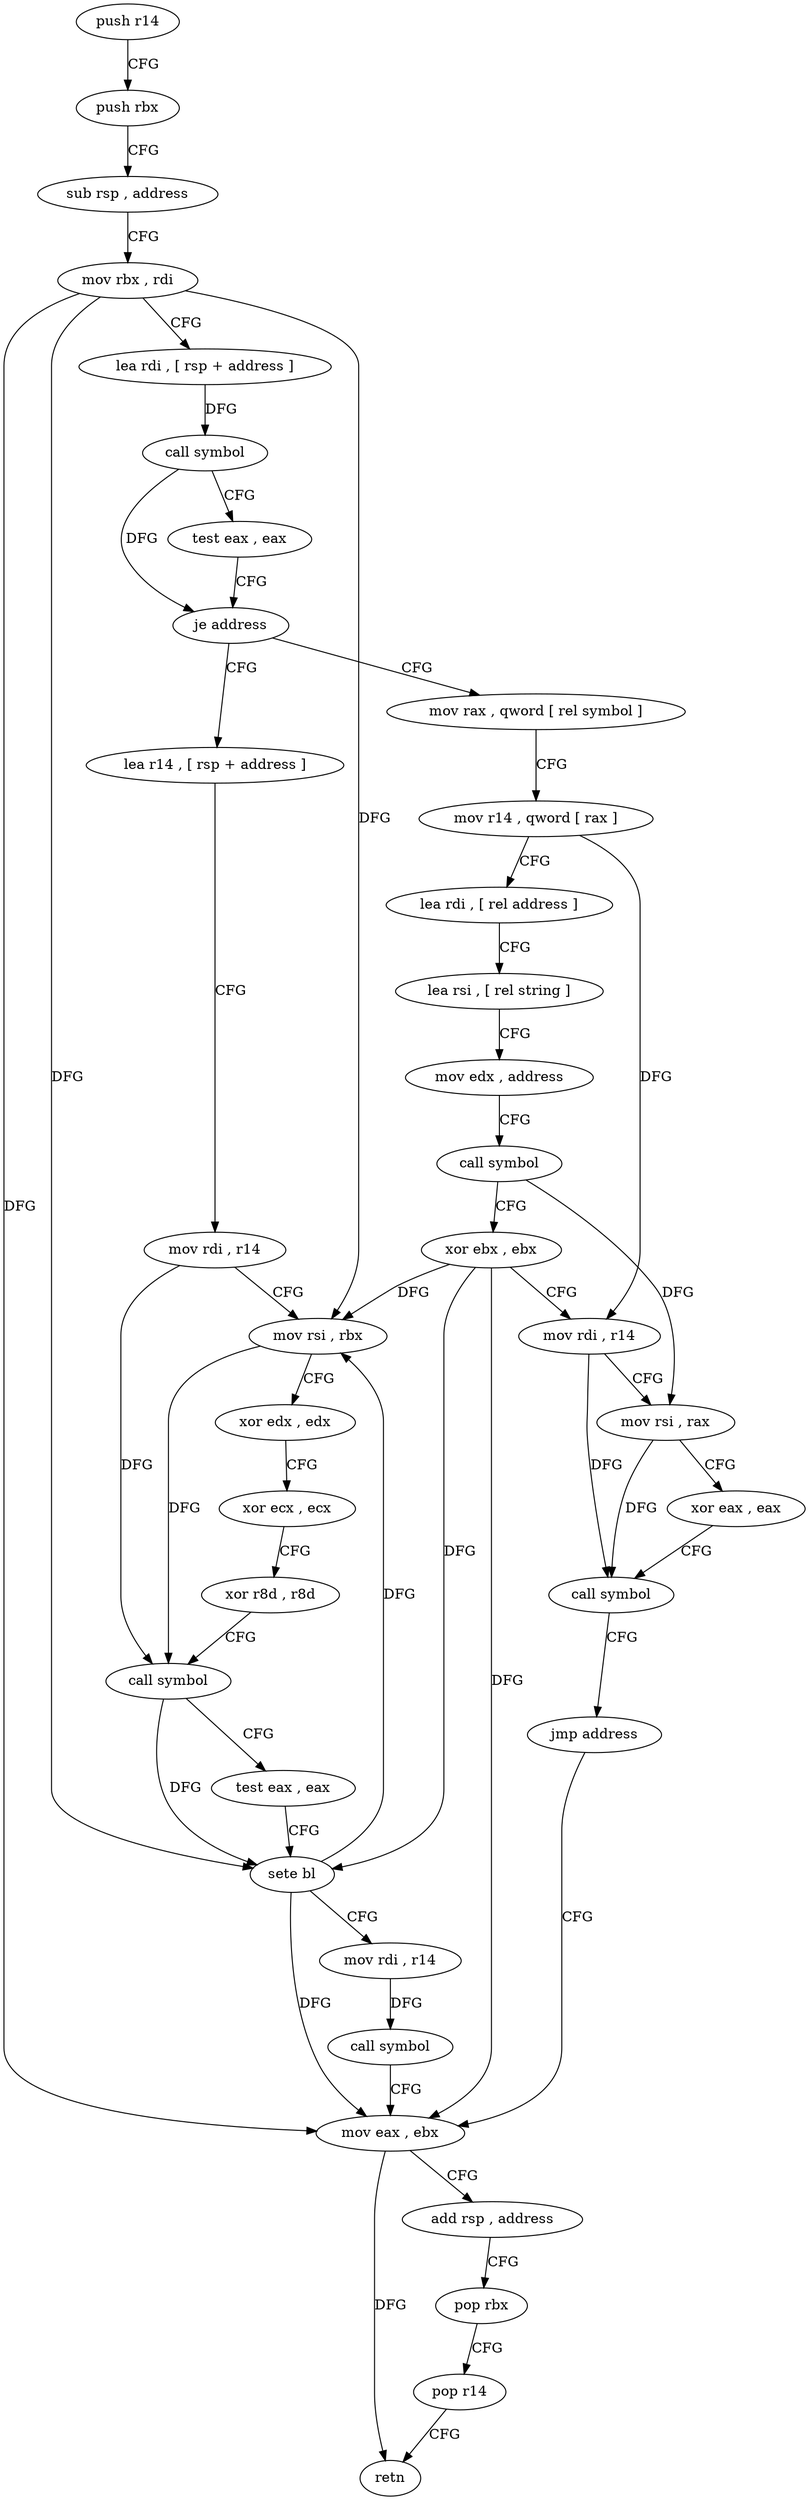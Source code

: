 digraph "func" {
"78496" [label = "push r14" ]
"78498" [label = "push rbx" ]
"78499" [label = "sub rsp , address" ]
"78503" [label = "mov rbx , rdi" ]
"78506" [label = "lea rdi , [ rsp + address ]" ]
"78511" [label = "call symbol" ]
"78516" [label = "test eax , eax" ]
"78518" [label = "je address" ]
"78571" [label = "lea r14 , [ rsp + address ]" ]
"78520" [label = "mov rax , qword [ rel symbol ]" ]
"78576" [label = "mov rdi , r14" ]
"78579" [label = "mov rsi , rbx" ]
"78582" [label = "xor edx , edx" ]
"78584" [label = "xor ecx , ecx" ]
"78586" [label = "xor r8d , r8d" ]
"78589" [label = "call symbol" ]
"78594" [label = "test eax , eax" ]
"78596" [label = "sete bl" ]
"78599" [label = "mov rdi , r14" ]
"78602" [label = "call symbol" ]
"78607" [label = "mov eax , ebx" ]
"78527" [label = "mov r14 , qword [ rax ]" ]
"78530" [label = "lea rdi , [ rel address ]" ]
"78537" [label = "lea rsi , [ rel string ]" ]
"78544" [label = "mov edx , address" ]
"78549" [label = "call symbol" ]
"78554" [label = "xor ebx , ebx" ]
"78556" [label = "mov rdi , r14" ]
"78559" [label = "mov rsi , rax" ]
"78562" [label = "xor eax , eax" ]
"78564" [label = "call symbol" ]
"78569" [label = "jmp address" ]
"78609" [label = "add rsp , address" ]
"78613" [label = "pop rbx" ]
"78614" [label = "pop r14" ]
"78616" [label = "retn" ]
"78496" -> "78498" [ label = "CFG" ]
"78498" -> "78499" [ label = "CFG" ]
"78499" -> "78503" [ label = "CFG" ]
"78503" -> "78506" [ label = "CFG" ]
"78503" -> "78579" [ label = "DFG" ]
"78503" -> "78596" [ label = "DFG" ]
"78503" -> "78607" [ label = "DFG" ]
"78506" -> "78511" [ label = "DFG" ]
"78511" -> "78516" [ label = "CFG" ]
"78511" -> "78518" [ label = "DFG" ]
"78516" -> "78518" [ label = "CFG" ]
"78518" -> "78571" [ label = "CFG" ]
"78518" -> "78520" [ label = "CFG" ]
"78571" -> "78576" [ label = "CFG" ]
"78520" -> "78527" [ label = "CFG" ]
"78576" -> "78579" [ label = "CFG" ]
"78576" -> "78589" [ label = "DFG" ]
"78579" -> "78582" [ label = "CFG" ]
"78579" -> "78589" [ label = "DFG" ]
"78582" -> "78584" [ label = "CFG" ]
"78584" -> "78586" [ label = "CFG" ]
"78586" -> "78589" [ label = "CFG" ]
"78589" -> "78594" [ label = "CFG" ]
"78589" -> "78596" [ label = "DFG" ]
"78594" -> "78596" [ label = "CFG" ]
"78596" -> "78599" [ label = "CFG" ]
"78596" -> "78579" [ label = "DFG" ]
"78596" -> "78607" [ label = "DFG" ]
"78599" -> "78602" [ label = "DFG" ]
"78602" -> "78607" [ label = "CFG" ]
"78607" -> "78609" [ label = "CFG" ]
"78607" -> "78616" [ label = "DFG" ]
"78527" -> "78530" [ label = "CFG" ]
"78527" -> "78556" [ label = "DFG" ]
"78530" -> "78537" [ label = "CFG" ]
"78537" -> "78544" [ label = "CFG" ]
"78544" -> "78549" [ label = "CFG" ]
"78549" -> "78554" [ label = "CFG" ]
"78549" -> "78559" [ label = "DFG" ]
"78554" -> "78556" [ label = "CFG" ]
"78554" -> "78579" [ label = "DFG" ]
"78554" -> "78596" [ label = "DFG" ]
"78554" -> "78607" [ label = "DFG" ]
"78556" -> "78559" [ label = "CFG" ]
"78556" -> "78564" [ label = "DFG" ]
"78559" -> "78562" [ label = "CFG" ]
"78559" -> "78564" [ label = "DFG" ]
"78562" -> "78564" [ label = "CFG" ]
"78564" -> "78569" [ label = "CFG" ]
"78569" -> "78607" [ label = "CFG" ]
"78609" -> "78613" [ label = "CFG" ]
"78613" -> "78614" [ label = "CFG" ]
"78614" -> "78616" [ label = "CFG" ]
}
